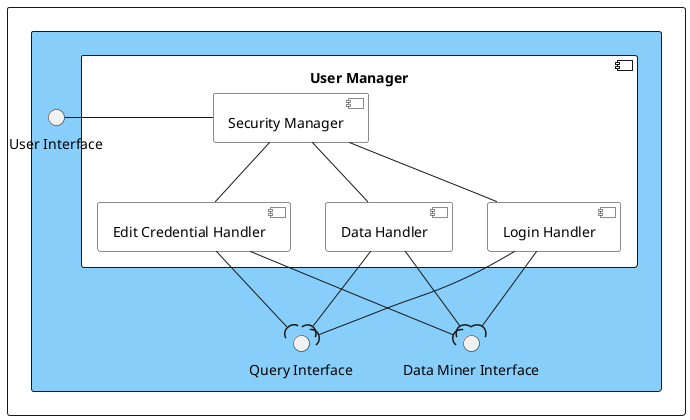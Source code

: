 @startuml

@startuml
'!theme cerulean
'!theme materia-outline
'skinparam style strictuml
'skinparam monochrome true
'skinparam RoundCorner 15
'skinparam Linetype polyline
'skinparam Linetype ortho
'left to right direction
skinparam componentStyle uml2

rectangle {

    rectangle #LightSkyBlue {
        
        
        component "User Manager"#white{

        '---------------------------------
        ' set colorColor
        [Login Handler]#white
        [Edit Credential Handler]#white
        [Data Handler]#white
        [Security Manager]#white
        
        '---------------------------------

        }

        Interface "User Interface" as UserInt
        Interface "Query Interface" as QueryInt
        Interface "Data Miner Interface" as DataMinerInt
        'Interface "Router Interface" as RouterInt
        
        [Login Handler]-d-(QueryInt
        [Edit Credential Handler]-d-(QueryInt
        [Data Handler]-d-(QueryInt

        [Login Handler]-d-(DataMinerInt
        [Edit Credential Handler]-d-(DataMinerInt
        [Data Handler]-d-(DataMinerInt

        '[Login Handler]-u-UserInt
        '[Edit Credential Handler]-u-UserInt
        '[Data Handler]-u-UserInt

        [Security Manager]-l-UserInt

        [Security Manager]--[Data Handler]
        [Security Manager]--[Login Handler]
        [Security Manager]--[Edit Credential Handler]
        
    }
}





@enduml